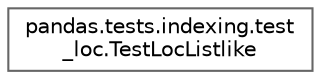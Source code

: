 digraph "Graphical Class Hierarchy"
{
 // LATEX_PDF_SIZE
  bgcolor="transparent";
  edge [fontname=Helvetica,fontsize=10,labelfontname=Helvetica,labelfontsize=10];
  node [fontname=Helvetica,fontsize=10,shape=box,height=0.2,width=0.4];
  rankdir="LR";
  Node0 [id="Node000000",label="pandas.tests.indexing.test\l_loc.TestLocListlike",height=0.2,width=0.4,color="grey40", fillcolor="white", style="filled",URL="$d7/d00/classpandas_1_1tests_1_1indexing_1_1test__loc_1_1TestLocListlike.html",tooltip=" "];
}
